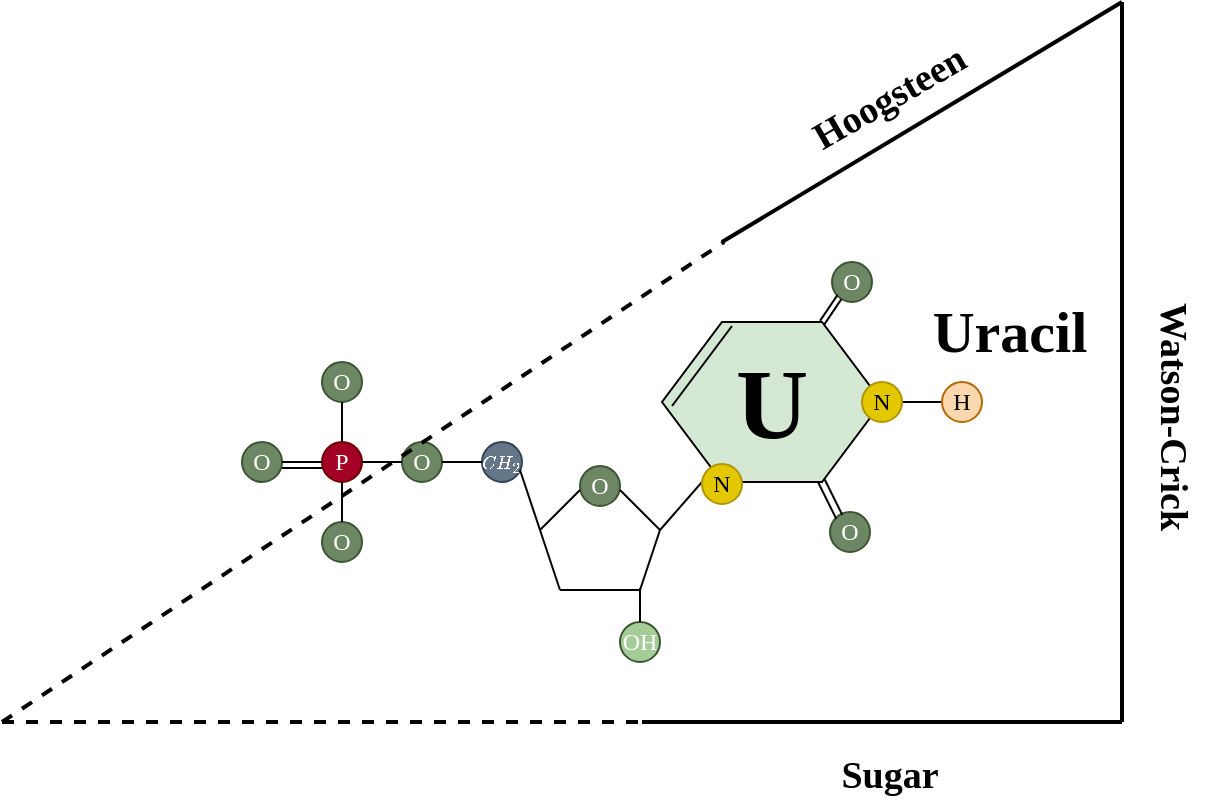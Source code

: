 <mxfile version="22.0.3" type="device">
  <diagram name="Page-1" id="5fTWtHXyNyT_jQawTOY2">
    <mxGraphModel dx="1026" dy="1599" grid="1" gridSize="10" guides="1" tooltips="1" connect="1" arrows="1" fold="1" page="1" pageScale="1" pageWidth="1169" pageHeight="827" math="1" shadow="0">
      <root>
        <mxCell id="0" />
        <mxCell id="1" parent="0" />
        <mxCell id="vFIQLaRlCwZOsruggqCw-15" value="" style="group" vertex="1" connectable="0" parent="1">
          <mxGeometry x="200" y="100" width="380" height="170" as="geometry" />
        </mxCell>
        <mxCell id="vFIQLaRlCwZOsruggqCw-17" value="P" style="ellipse;whiteSpace=wrap;html=1;aspect=fixed;fontFamily=CMU Bright;fillColor=#a20025;fontColor=#ffffff;strokeColor=#6F0000;" vertex="1" parent="vFIQLaRlCwZOsruggqCw-15">
          <mxGeometry x="40" y="40" width="20" height="20" as="geometry" />
        </mxCell>
        <mxCell id="vFIQLaRlCwZOsruggqCw-18" value="O" style="ellipse;whiteSpace=wrap;html=1;aspect=fixed;fontFamily=CMU Bright;fillColor=#6d8764;fontColor=#ffffff;strokeColor=#3A5431;" vertex="1" parent="vFIQLaRlCwZOsruggqCw-15">
          <mxGeometry x="40" y="80" width="20" height="20" as="geometry" />
        </mxCell>
        <mxCell id="vFIQLaRlCwZOsruggqCw-19" style="edgeStyle=orthogonalEdgeStyle;rounded=0;orthogonalLoop=1;jettySize=auto;html=1;exitX=0.5;exitY=1;exitDx=0;exitDy=0;entryX=0.5;entryY=0;entryDx=0;entryDy=0;endArrow=none;endFill=0;" edge="1" parent="vFIQLaRlCwZOsruggqCw-15" source="vFIQLaRlCwZOsruggqCw-17" target="vFIQLaRlCwZOsruggqCw-18">
          <mxGeometry relative="1" as="geometry" />
        </mxCell>
        <mxCell id="vFIQLaRlCwZOsruggqCw-20" value="O" style="ellipse;whiteSpace=wrap;html=1;aspect=fixed;fontFamily=CMU Bright;fillColor=#6d8764;fontColor=#ffffff;strokeColor=#3A5431;" vertex="1" parent="vFIQLaRlCwZOsruggqCw-15">
          <mxGeometry y="40" width="20" height="20" as="geometry" />
        </mxCell>
        <mxCell id="vFIQLaRlCwZOsruggqCw-21" style="edgeStyle=orthogonalEdgeStyle;rounded=0;orthogonalLoop=1;jettySize=auto;html=1;exitX=0;exitY=0.5;exitDx=0;exitDy=0;entryX=1;entryY=0.5;entryDx=0;entryDy=0;endArrow=none;endFill=0;" edge="1" parent="vFIQLaRlCwZOsruggqCw-15" source="vFIQLaRlCwZOsruggqCw-17" target="vFIQLaRlCwZOsruggqCw-20">
          <mxGeometry relative="1" as="geometry" />
        </mxCell>
        <mxCell id="vFIQLaRlCwZOsruggqCw-22" value="O" style="ellipse;whiteSpace=wrap;html=1;aspect=fixed;fontFamily=CMU Bright;fillColor=#6d8764;fontColor=#ffffff;strokeColor=#3A5431;" vertex="1" parent="vFIQLaRlCwZOsruggqCw-15">
          <mxGeometry x="40" width="20" height="20" as="geometry" />
        </mxCell>
        <mxCell id="vFIQLaRlCwZOsruggqCw-23" style="edgeStyle=orthogonalEdgeStyle;rounded=0;orthogonalLoop=1;jettySize=auto;html=1;exitX=0.5;exitY=0;exitDx=0;exitDy=0;entryX=0.5;entryY=1;entryDx=0;entryDy=0;endArrow=none;endFill=0;" edge="1" parent="vFIQLaRlCwZOsruggqCw-15" source="vFIQLaRlCwZOsruggqCw-17" target="vFIQLaRlCwZOsruggqCw-22">
          <mxGeometry relative="1" as="geometry" />
        </mxCell>
        <mxCell id="vFIQLaRlCwZOsruggqCw-24" value="O" style="ellipse;whiteSpace=wrap;html=1;aspect=fixed;fontFamily=CMU Bright;fillColor=#6d8764;fontColor=#ffffff;strokeColor=#3A5431;" vertex="1" parent="vFIQLaRlCwZOsruggqCw-15">
          <mxGeometry x="80" y="40" width="20" height="20" as="geometry" />
        </mxCell>
        <mxCell id="vFIQLaRlCwZOsruggqCw-25" style="edgeStyle=orthogonalEdgeStyle;rounded=0;orthogonalLoop=1;jettySize=auto;html=1;exitX=1;exitY=0.5;exitDx=0;exitDy=0;entryX=0;entryY=0.5;entryDx=0;entryDy=0;endArrow=none;endFill=0;" edge="1" parent="vFIQLaRlCwZOsruggqCw-15" source="vFIQLaRlCwZOsruggqCw-17" target="vFIQLaRlCwZOsruggqCw-24">
          <mxGeometry relative="1" as="geometry" />
        </mxCell>
        <mxCell id="vFIQLaRlCwZOsruggqCw-26" value="$$CH_2$$" style="ellipse;whiteSpace=wrap;html=1;aspect=fixed;fontFamily=CMU Bright;fillColor=#647687;fontColor=#ffffff;strokeColor=#314354;fontSize=9;" vertex="1" parent="vFIQLaRlCwZOsruggqCw-15">
          <mxGeometry x="120" y="40" width="20" height="20" as="geometry" />
        </mxCell>
        <mxCell id="vFIQLaRlCwZOsruggqCw-27" style="edgeStyle=orthogonalEdgeStyle;rounded=0;orthogonalLoop=1;jettySize=auto;html=1;exitX=1;exitY=0.5;exitDx=0;exitDy=0;entryX=0;entryY=0.5;entryDx=0;entryDy=0;endArrow=none;endFill=0;" edge="1" parent="vFIQLaRlCwZOsruggqCw-15" source="vFIQLaRlCwZOsruggqCw-24" target="vFIQLaRlCwZOsruggqCw-26">
          <mxGeometry relative="1" as="geometry" />
        </mxCell>
        <mxCell id="vFIQLaRlCwZOsruggqCw-28" style="edgeStyle=orthogonalEdgeStyle;rounded=0;orthogonalLoop=1;jettySize=auto;html=1;exitX=0;exitY=0.5;exitDx=0;exitDy=0;entryX=1;entryY=0.5;entryDx=0;entryDy=0;endArrow=none;endFill=0;" edge="1" parent="vFIQLaRlCwZOsruggqCw-15">
          <mxGeometry relative="1" as="geometry">
            <mxPoint x="40" y="53" as="sourcePoint" />
            <mxPoint x="20" y="53" as="targetPoint" />
          </mxGeometry>
        </mxCell>
        <mxCell id="vFIQLaRlCwZOsruggqCw-29" value="" style="group" vertex="1" connectable="0" parent="vFIQLaRlCwZOsruggqCw-15">
          <mxGeometry x="139" y="52" width="70" height="62" as="geometry" />
        </mxCell>
        <mxCell id="vFIQLaRlCwZOsruggqCw-30" value="O" style="ellipse;whiteSpace=wrap;html=1;aspect=fixed;fontFamily=CMU Bright;fillColor=#6d8764;fontColor=#ffffff;strokeColor=#3A5431;" vertex="1" parent="vFIQLaRlCwZOsruggqCw-29">
          <mxGeometry x="30" width="20" height="20" as="geometry" />
        </mxCell>
        <mxCell id="vFIQLaRlCwZOsruggqCw-31" value="" style="endArrow=none;html=1;rounded=0;" edge="1" parent="vFIQLaRlCwZOsruggqCw-29">
          <mxGeometry width="50" height="50" relative="1" as="geometry">
            <mxPoint x="10" y="32" as="sourcePoint" />
            <mxPoint x="30" y="12" as="targetPoint" />
          </mxGeometry>
        </mxCell>
        <mxCell id="vFIQLaRlCwZOsruggqCw-32" value="" style="endArrow=none;html=1;rounded=0;" edge="1" parent="vFIQLaRlCwZOsruggqCw-29">
          <mxGeometry width="50" height="50" relative="1" as="geometry">
            <mxPoint x="70" y="32" as="sourcePoint" />
            <mxPoint x="50" y="12" as="targetPoint" />
          </mxGeometry>
        </mxCell>
        <mxCell id="vFIQLaRlCwZOsruggqCw-33" value="" style="endArrow=none;html=1;rounded=0;" edge="1" parent="vFIQLaRlCwZOsruggqCw-29">
          <mxGeometry width="50" height="50" relative="1" as="geometry">
            <mxPoint x="20" y="62" as="sourcePoint" />
            <mxPoint x="10" y="32" as="targetPoint" />
          </mxGeometry>
        </mxCell>
        <mxCell id="vFIQLaRlCwZOsruggqCw-34" value="" style="endArrow=none;html=1;rounded=0;" edge="1" parent="vFIQLaRlCwZOsruggqCw-29">
          <mxGeometry width="50" height="50" relative="1" as="geometry">
            <mxPoint x="60" y="62" as="sourcePoint" />
            <mxPoint x="70" y="32" as="targetPoint" />
          </mxGeometry>
        </mxCell>
        <mxCell id="vFIQLaRlCwZOsruggqCw-35" value="" style="endArrow=none;html=1;rounded=0;" edge="1" parent="vFIQLaRlCwZOsruggqCw-29">
          <mxGeometry width="50" height="50" relative="1" as="geometry">
            <mxPoint x="60" y="62" as="sourcePoint" />
            <mxPoint x="20" y="62" as="targetPoint" />
          </mxGeometry>
        </mxCell>
        <mxCell id="vFIQLaRlCwZOsruggqCw-36" value="" style="endArrow=none;html=1;rounded=0;" edge="1" parent="vFIQLaRlCwZOsruggqCw-29">
          <mxGeometry width="50" height="50" relative="1" as="geometry">
            <mxPoint x="10" y="32" as="sourcePoint" />
            <mxPoint y="2" as="targetPoint" />
          </mxGeometry>
        </mxCell>
        <mxCell id="vFIQLaRlCwZOsruggqCw-37" value="OH" style="ellipse;whiteSpace=wrap;html=1;aspect=fixed;fontFamily=CMU Bright;fillColor=#A5CC97;fontColor=#ffffff;strokeColor=#3A5431;" vertex="1" parent="vFIQLaRlCwZOsruggqCw-15">
          <mxGeometry x="189" y="130" width="20" height="20" as="geometry" />
        </mxCell>
        <mxCell id="vFIQLaRlCwZOsruggqCw-38" value="" style="endArrow=none;html=1;rounded=0;exitX=0.5;exitY=0;exitDx=0;exitDy=0;" edge="1" parent="vFIQLaRlCwZOsruggqCw-15" source="vFIQLaRlCwZOsruggqCw-37">
          <mxGeometry width="50" height="50" relative="1" as="geometry">
            <mxPoint x="120" y="90" as="sourcePoint" />
            <mxPoint x="199" y="113" as="targetPoint" />
          </mxGeometry>
        </mxCell>
        <mxCell id="vFIQLaRlCwZOsruggqCw-40" value="" style="endArrow=none;html=1;rounded=0;" edge="1" parent="vFIQLaRlCwZOsruggqCw-15">
          <mxGeometry width="50" height="50" relative="1" as="geometry">
            <mxPoint x="330" y="20" as="sourcePoint" />
            <mxPoint x="350" y="20" as="targetPoint" />
          </mxGeometry>
        </mxCell>
        <mxCell id="vFIQLaRlCwZOsruggqCw-117" value="" style="endArrow=none;html=1;rounded=0;" edge="1" parent="1">
          <mxGeometry width="50" height="50" relative="1" as="geometry">
            <mxPoint x="409" y="184" as="sourcePoint" />
            <mxPoint x="430" y="160" as="targetPoint" />
          </mxGeometry>
        </mxCell>
        <mxCell id="vFIQLaRlCwZOsruggqCw-118" value="O" style="ellipse;whiteSpace=wrap;html=1;aspect=fixed;fontFamily=CMU Bright;fillColor=#6d8764;fontColor=#ffffff;strokeColor=#3A5431;" vertex="1" parent="1">
          <mxGeometry x="494" y="175" width="20" height="20" as="geometry" />
        </mxCell>
        <mxCell id="vFIQLaRlCwZOsruggqCw-119" value="" style="endArrow=none;html=1;rounded=0;exitX=0.357;exitY=0.073;exitDx=0;exitDy=0;exitPerimeter=0;" edge="1" parent="1">
          <mxGeometry width="50" height="50" relative="1" as="geometry">
            <mxPoint x="500.14" y="176.46" as="sourcePoint" />
            <mxPoint x="491" y="158" as="targetPoint" />
          </mxGeometry>
        </mxCell>
        <mxCell id="vFIQLaRlCwZOsruggqCw-120" value="" style="endArrow=none;html=1;rounded=0;exitX=0.357;exitY=0.073;exitDx=0;exitDy=0;exitPerimeter=0;" edge="1" parent="1">
          <mxGeometry width="50" height="50" relative="1" as="geometry">
            <mxPoint x="497.14" y="178.46" as="sourcePoint" />
            <mxPoint x="488" y="160" as="targetPoint" />
          </mxGeometry>
        </mxCell>
        <mxCell id="vFIQLaRlCwZOsruggqCw-121" value="O" style="ellipse;whiteSpace=wrap;html=1;aspect=fixed;fontFamily=CMU Bright;fillColor=#6d8764;fontColor=#ffffff;strokeColor=#3A5431;" vertex="1" parent="1">
          <mxGeometry x="495" y="50" width="20" height="20" as="geometry" />
        </mxCell>
        <mxCell id="vFIQLaRlCwZOsruggqCw-122" value="" style="endArrow=none;html=1;rounded=0;exitX=0.357;exitY=0.073;exitDx=0;exitDy=0;exitPerimeter=0;entryX=0.385;entryY=1.028;entryDx=0;entryDy=0;entryPerimeter=0;" edge="1" parent="1">
          <mxGeometry width="50" height="50" relative="1" as="geometry">
            <mxPoint x="491.0" y="81.46" as="sourcePoint" />
            <mxPoint x="499.7" y="68.56" as="targetPoint" />
          </mxGeometry>
        </mxCell>
        <mxCell id="vFIQLaRlCwZOsruggqCw-123" value="" style="endArrow=none;html=1;rounded=0;exitX=0.357;exitY=0.073;exitDx=0;exitDy=0;exitPerimeter=0;entryX=0.385;entryY=1.028;entryDx=0;entryDy=0;entryPerimeter=0;" edge="1" parent="1">
          <mxGeometry width="50" height="50" relative="1" as="geometry">
            <mxPoint x="489.0" y="79.46" as="sourcePoint" />
            <mxPoint x="497.7" y="66.56" as="targetPoint" />
          </mxGeometry>
        </mxCell>
        <mxCell id="vFIQLaRlCwZOsruggqCw-124" value="" style="group" vertex="1" connectable="0" parent="1">
          <mxGeometry x="410" y="80" width="120" height="91" as="geometry" />
        </mxCell>
        <mxCell id="vFIQLaRlCwZOsruggqCw-125" value="&lt;h1&gt;&lt;font face=&quot;CMU Bright&quot; style=&quot;font-size: 50px;&quot;&gt;U&lt;/font&gt;&lt;/h1&gt;" style="shape=hexagon;perimeter=hexagonPerimeter2;whiteSpace=wrap;html=1;fixedSize=1;size=30;fillColor=#d5e8d4;strokeColor=#000000;" vertex="1" parent="vFIQLaRlCwZOsruggqCw-124">
          <mxGeometry width="110" height="80" as="geometry" />
        </mxCell>
        <mxCell id="vFIQLaRlCwZOsruggqCw-126" value="" style="endArrow=none;html=1;rounded=0;" edge="1" parent="vFIQLaRlCwZOsruggqCw-124">
          <mxGeometry width="50" height="50" relative="1" as="geometry">
            <mxPoint x="5" y="42" as="sourcePoint" />
            <mxPoint x="35" y="2" as="targetPoint" />
          </mxGeometry>
        </mxCell>
        <mxCell id="vFIQLaRlCwZOsruggqCw-127" value="N" style="ellipse;whiteSpace=wrap;html=1;aspect=fixed;fontFamily=CMU Bright;fillColor=#e3c800;fontColor=#000000;strokeColor=#B09500;" vertex="1" parent="vFIQLaRlCwZOsruggqCw-124">
          <mxGeometry x="20" y="71" width="20" height="20" as="geometry" />
        </mxCell>
        <mxCell id="vFIQLaRlCwZOsruggqCw-128" value="N" style="ellipse;whiteSpace=wrap;html=1;aspect=fixed;fontFamily=CMU Bright;fillColor=#e3c800;fontColor=#000000;strokeColor=#B09500;" vertex="1" parent="vFIQLaRlCwZOsruggqCw-124">
          <mxGeometry x="100" y="30" width="20" height="20" as="geometry" />
        </mxCell>
        <mxCell id="vFIQLaRlCwZOsruggqCw-209" value="H" style="ellipse;whiteSpace=wrap;html=1;aspect=fixed;fontFamily=CMU Bright;fillColor=#fad7ac;strokeColor=#b46504;" vertex="1" parent="1">
          <mxGeometry x="550" y="110" width="20" height="20" as="geometry" />
        </mxCell>
        <mxCell id="vFIQLaRlCwZOsruggqCw-211" value="&lt;font style=&quot;font-size: 29px;&quot;&gt;&lt;span style=&quot;font-size: 29px;&quot;&gt;Uracil&lt;/span&gt;&lt;/font&gt;" style="text;html=1;strokeColor=none;fillColor=none;align=center;verticalAlign=middle;whiteSpace=wrap;rounded=0;fontFamily=CMU Bright;fontSize=29;fontStyle=1" vertex="1" parent="1">
          <mxGeometry x="534" y="70" width="100" height="30" as="geometry" />
        </mxCell>
        <mxCell id="vFIQLaRlCwZOsruggqCw-319" value="" style="endArrow=none;html=1;rounded=0;strokeWidth=2;" edge="1" parent="1">
          <mxGeometry width="50" height="50" relative="1" as="geometry">
            <mxPoint x="640" y="280" as="sourcePoint" />
            <mxPoint x="640" y="-80" as="targetPoint" />
          </mxGeometry>
        </mxCell>
        <mxCell id="vFIQLaRlCwZOsruggqCw-320" value="" style="endArrow=none;html=1;rounded=0;strokeWidth=2;" edge="1" parent="1">
          <mxGeometry width="50" height="50" relative="1" as="geometry">
            <mxPoint x="440" y="40" as="sourcePoint" />
            <mxPoint x="640" y="-80" as="targetPoint" />
          </mxGeometry>
        </mxCell>
        <mxCell id="vFIQLaRlCwZOsruggqCw-321" value="" style="endArrow=none;html=1;rounded=0;strokeWidth=2;" edge="1" parent="1">
          <mxGeometry width="50" height="50" relative="1" as="geometry">
            <mxPoint x="400" y="280" as="sourcePoint" />
            <mxPoint x="640" y="280" as="targetPoint" />
          </mxGeometry>
        </mxCell>
        <mxCell id="vFIQLaRlCwZOsruggqCw-322" value="&lt;font style=&quot;font-size: 19px;&quot;&gt;&lt;span style=&quot;font-size: 19px;&quot;&gt;Hoogsteen&lt;/span&gt;&lt;/font&gt;" style="text;html=1;strokeColor=none;fillColor=none;align=center;verticalAlign=middle;whiteSpace=wrap;rounded=0;fontFamily=CMU Bright;fontSize=19;fontStyle=1;rotation=-30;" vertex="1" parent="1">
          <mxGeometry x="474" y="-47" width="100" height="30" as="geometry" />
        </mxCell>
        <mxCell id="vFIQLaRlCwZOsruggqCw-323" value="&lt;font style=&quot;font-size: 19px;&quot;&gt;&lt;span style=&quot;font-size: 19px;&quot;&gt;Watson-Crick&lt;/span&gt;&lt;/font&gt;" style="text;html=1;strokeColor=none;fillColor=none;align=center;verticalAlign=middle;whiteSpace=wrap;rounded=0;fontFamily=CMU Bright;fontSize=19;fontStyle=1;rotation=90;" vertex="1" parent="1">
          <mxGeometry x="592.61" y="112.13" width="146" height="30" as="geometry" />
        </mxCell>
        <mxCell id="vFIQLaRlCwZOsruggqCw-324" value="&lt;font style=&quot;font-size: 19px;&quot;&gt;&lt;span style=&quot;font-size: 19px;&quot;&gt;Sugar&lt;/span&gt;&lt;/font&gt;" style="text;html=1;strokeColor=none;fillColor=none;align=center;verticalAlign=middle;whiteSpace=wrap;rounded=0;fontFamily=CMU Bright;fontSize=19;fontStyle=1;rotation=0;" vertex="1" parent="1">
          <mxGeometry x="474" y="292" width="100" height="30" as="geometry" />
        </mxCell>
        <mxCell id="vFIQLaRlCwZOsruggqCw-326" value="" style="endArrow=none;html=1;rounded=0;strokeWidth=2;dashed=1;" edge="1" parent="1">
          <mxGeometry width="50" height="50" relative="1" as="geometry">
            <mxPoint x="80" y="280" as="sourcePoint" />
            <mxPoint x="441" y="40" as="targetPoint" />
          </mxGeometry>
        </mxCell>
        <mxCell id="vFIQLaRlCwZOsruggqCw-327" value="" style="endArrow=none;html=1;rounded=0;strokeWidth=2;dashed=1;" edge="1" parent="1">
          <mxGeometry width="50" height="50" relative="1" as="geometry">
            <mxPoint x="80" y="280" as="sourcePoint" />
            <mxPoint x="400" y="280" as="targetPoint" />
          </mxGeometry>
        </mxCell>
      </root>
    </mxGraphModel>
  </diagram>
</mxfile>
